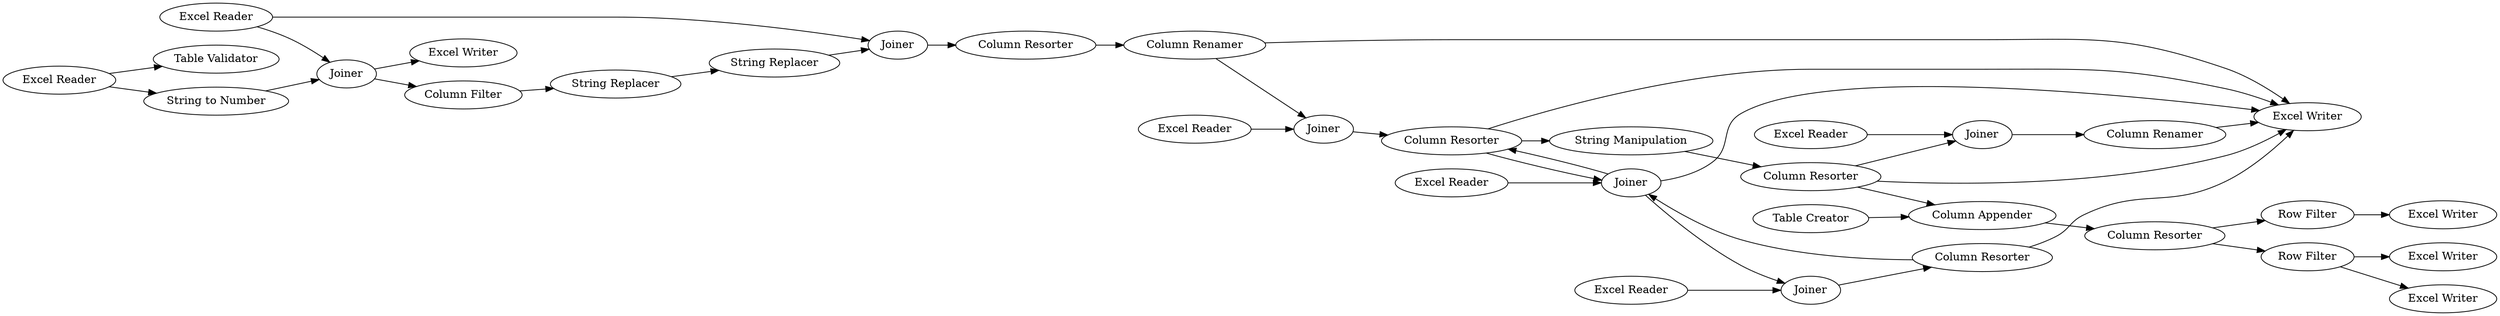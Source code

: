 digraph {
	24 -> 26
	42 -> 52
	31 -> 52
	1 -> 73
	5 -> 4
	20 -> 32
	32 -> 22
	42 -> 46
	30 -> 21
	48 -> 74
	4 -> 8
	48 -> 51
	31 -> 32
	29 -> 30
	46 -> 35
	40 -> 42
	69 -> 70
	38 -> 52
	28 -> 67
	32 -> 52
	26 -> 36
	19 -> 22
	5 -> 70
	13 -> 4
	45 -> 46
	4 -> 28
	38 -> 32
	67 -> 69
	49 -> 50
	22 -> 38
	31 -> 40
	36 -> 52
	35 -> 49
	70 -> 29
	1 -> 13
	32 -> 31
	30 -> 52
	35 -> 48
	21 -> 31
	18 -> 21
	42 -> 26
	21 [label=Joiner]
	26 [label=Joiner]
	18 [label="Excel Reader"]
	8 [label="Excel Writer"]
	74 [label="Excel Writer"]
	32 [label=Joiner]
	19 [label="Excel Reader"]
	24 [label="Excel Reader"]
	49 [label="Row Filter"]
	31 [label="Column Resorter"]
	51 [label="Excel Writer"]
	48 [label="Row Filter"]
	50 [label="Excel Writer"]
	1 [label="Excel Reader"]
	42 [label="Column Resorter"]
	22 [label=Joiner]
	28 [label="Column Filter"]
	67 [label="String Replacer"]
	4 [label=Joiner]
	38 [label="Column Resorter"]
	5 [label="Excel Reader"]
	13 [label="String to Number"]
	20 [label="Excel Reader"]
	35 [label="Column Resorter"]
	29 [label="Column Resorter"]
	70 [label=Joiner]
	69 [label="String Replacer"]
	36 [label="Column Renamer"]
	46 [label="Column Appender"]
	40 [label="String Manipulation"]
	52 [label="Excel Writer"]
	73 [label="Table Validator"]
	30 [label="Column Renamer"]
	45 [label="Table Creator"]
	rankdir=LR
}
